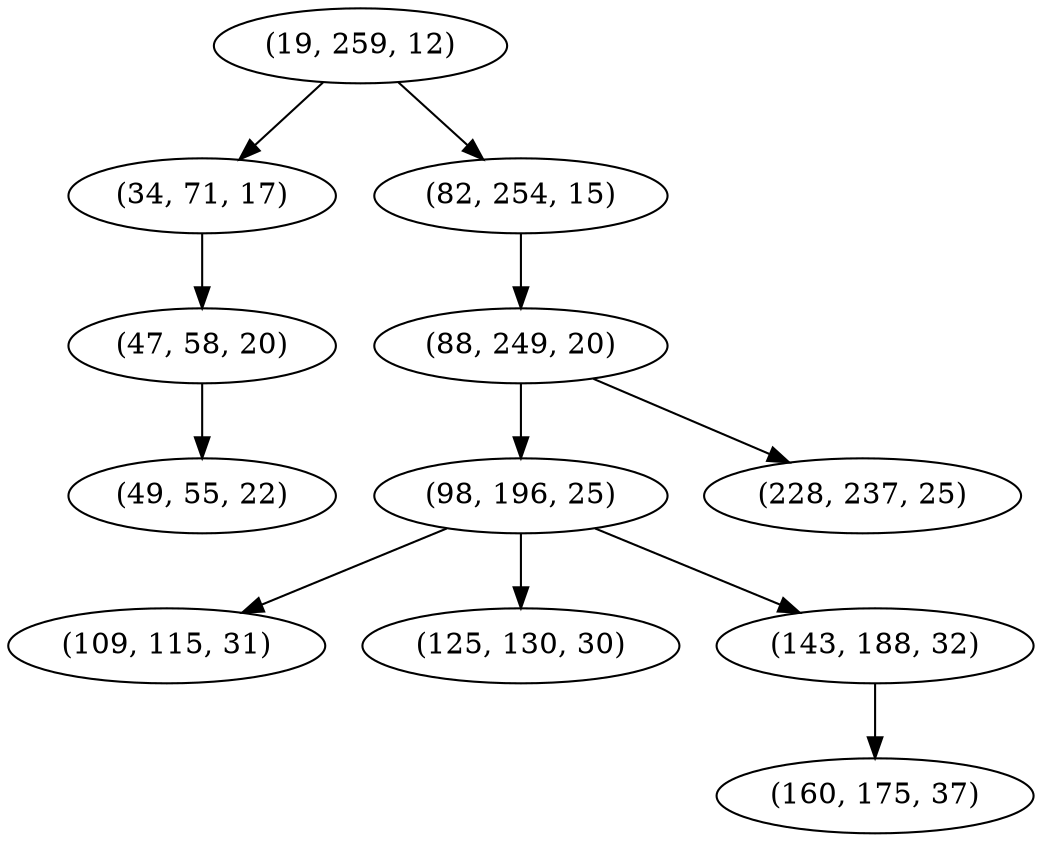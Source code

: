 digraph tree {
    "(19, 259, 12)";
    "(34, 71, 17)";
    "(47, 58, 20)";
    "(49, 55, 22)";
    "(82, 254, 15)";
    "(88, 249, 20)";
    "(98, 196, 25)";
    "(109, 115, 31)";
    "(125, 130, 30)";
    "(143, 188, 32)";
    "(160, 175, 37)";
    "(228, 237, 25)";
    "(19, 259, 12)" -> "(34, 71, 17)";
    "(19, 259, 12)" -> "(82, 254, 15)";
    "(34, 71, 17)" -> "(47, 58, 20)";
    "(47, 58, 20)" -> "(49, 55, 22)";
    "(82, 254, 15)" -> "(88, 249, 20)";
    "(88, 249, 20)" -> "(98, 196, 25)";
    "(88, 249, 20)" -> "(228, 237, 25)";
    "(98, 196, 25)" -> "(109, 115, 31)";
    "(98, 196, 25)" -> "(125, 130, 30)";
    "(98, 196, 25)" -> "(143, 188, 32)";
    "(143, 188, 32)" -> "(160, 175, 37)";
}
